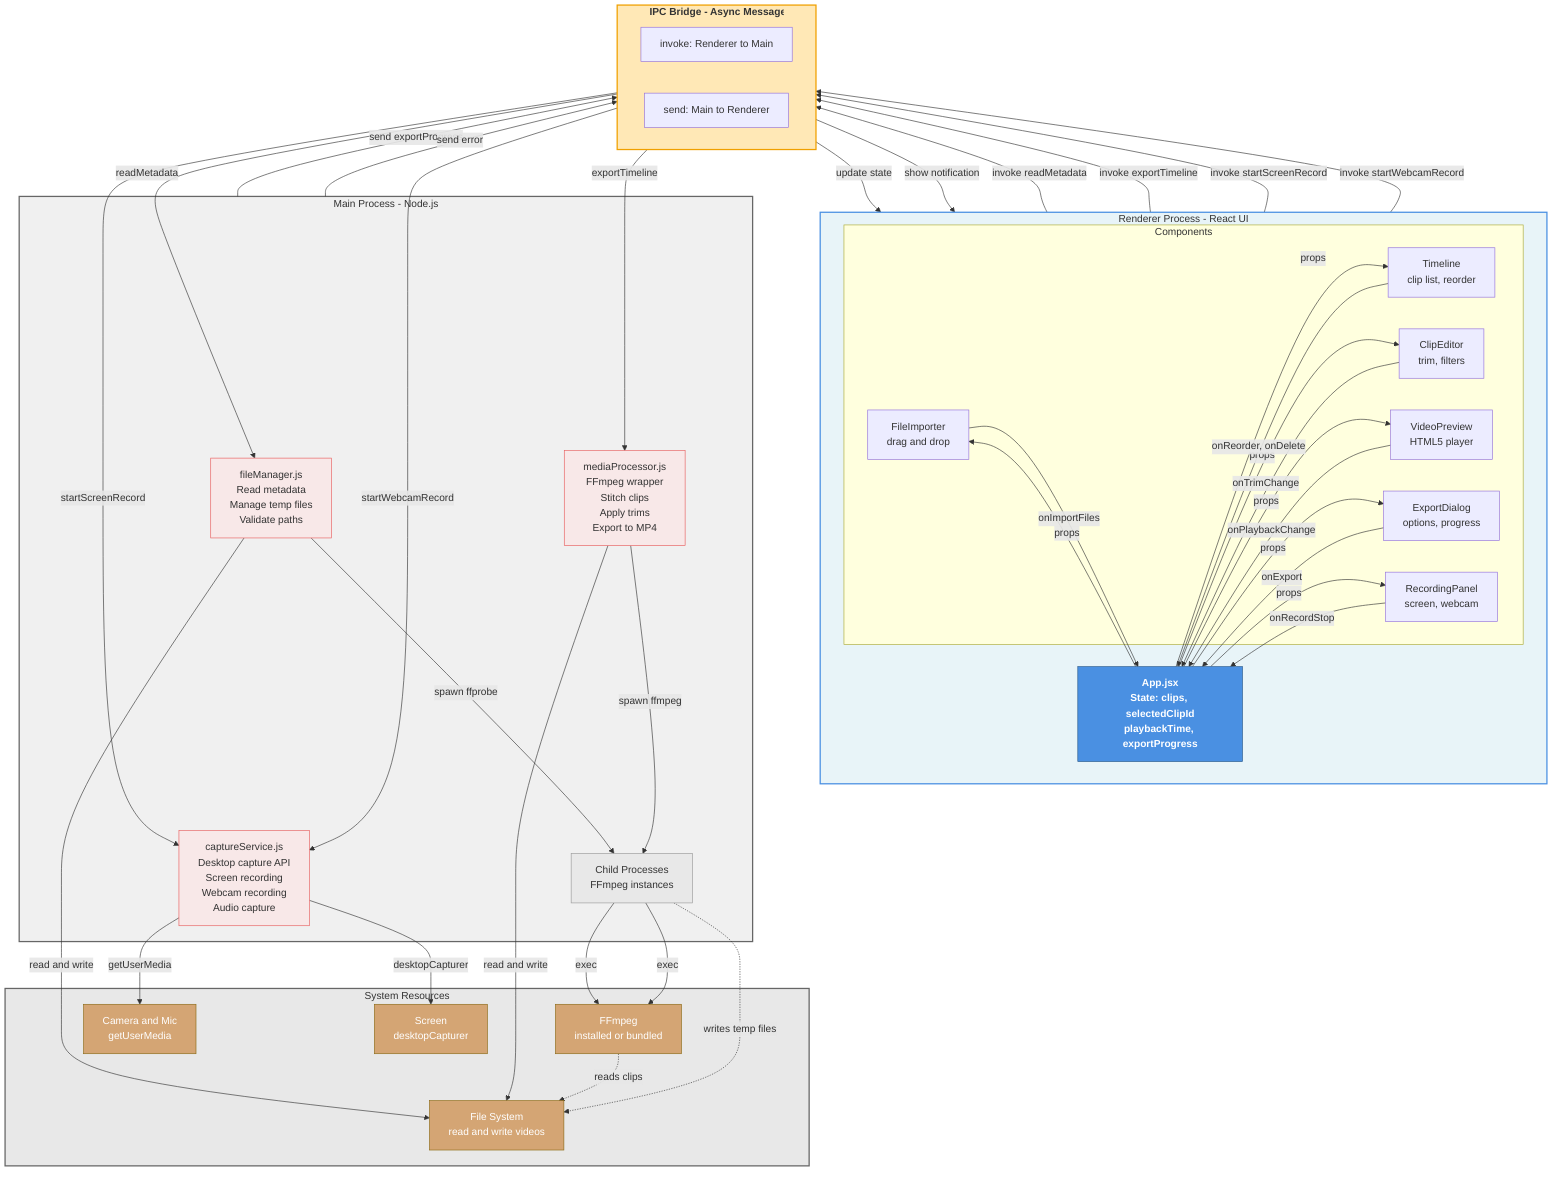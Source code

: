 graph TB
    subgraph Renderer["Renderer Process - React UI"]
        App["App.jsx<br/>State: clips, selectedClipId<br/>playbackTime, exportProgress"]
        
        subgraph Components["Components"]
            FI["FileImporter<br/>drag and drop"]
            TL["Timeline<br/>clip list, reorder"]
            CE["ClipEditor<br/>trim, filters"]
            VP["VideoPreview<br/>HTML5 player"]
            ED["ExportDialog<br/>options, progress"]
            REC["RecordingPanel<br/>screen, webcam"]
        end
        
        App -->|props| FI
        App -->|props| TL
        App -->|props| CE
        App -->|props| VP
        App -->|props| ED
        App -->|props| REC
        
        FI -->|onImportFiles| App
        TL -->|onReorder, onDelete| App
        CE -->|onTrimChange| App
        VP -->|onPlaybackChange| App
        ED -->|onExport| App
        REC -->|onRecordStop| App
    end
    
    subgraph IPCBridge["IPC Bridge - Async Messages"]
        IPCInvoke["invoke: Renderer to Main"]
        IPCSend["send: Main to Renderer"]
    end
    
    subgraph Main["Main Process - Node.js"]
        FileMan["fileManager.js<br/>Read metadata<br/>Manage temp files<br/>Validate paths"]
        
        MediaProc["mediaProcessor.js<br/>FFmpeg wrapper<br/>Stitch clips<br/>Apply trims<br/>Export to MP4"]
        
        CaptureSvc["captureService.js<br/>Desktop capture API<br/>Screen recording<br/>Webcam recording<br/>Audio capture"]
        
        ChildProcs["Child Processes<br/>FFmpeg instances"]
    end
    
    subgraph System["System Resources"]
        FFmpeg["FFmpeg<br/>installed or bundled"]
        FileSystem["File System<br/>read and write videos"]
        Camera["Camera and Mic<br/>getUserMedia"]
        Screen["Screen<br/>desktopCapturer"]
    end
    
    Renderer -->|invoke readMetadata| IPCBridge
    IPCBridge -->|readMetadata| FileMan
    FileMan -->|spawn ffprobe| ChildProcs
    ChildProcs -->|exec| FFmpeg
    
    Renderer -->|invoke exportTimeline| IPCBridge
    IPCBridge -->|exportTimeline| MediaProc
    MediaProc -->|spawn ffmpeg| ChildProcs
    ChildProcs -->|exec| FFmpeg
    
    Renderer -->|invoke startScreenRecord| IPCBridge
    IPCBridge -->|startScreenRecord| CaptureSvc
    CaptureSvc -->|desktopCapturer| Screen
    
    Renderer -->|invoke startWebcamRecord| IPCBridge
    IPCBridge -->|startWebcamRecord| CaptureSvc
    CaptureSvc -->|getUserMedia| Camera
    
    FileMan -->|read and write| FileSystem
    MediaProc -->|read and write| FileSystem
    
    Main -->|send exportProgress| IPCBridge
    IPCBridge -->|update state| Renderer
    
    Main -->|send error| IPCBridge
    IPCBridge -->|show notification| Renderer
    
    FFmpeg -.->|reads clips| FileSystem
    ChildProcs -.->|writes temp files| FileSystem
    
    style App fill:#4A90E2,stroke:#2E5C8A,color:#fff,font-weight:bold
    style Renderer fill:#E8F4F8,stroke:#4A90E2,stroke-width:2px
    style FileMan fill:#F8E8E8,stroke:#E85D5D
    style MediaProc fill:#F8E8E8,stroke:#E85D5D
    style CaptureSvc fill:#F8E8E8,stroke:#E85D5D
    style Main fill:#F0F0F0,stroke:#666,stroke-width:2px
    style IPCBridge fill:#FFE8B6,stroke:#F0A000,stroke-width:2px,font-weight:bold
    style System fill:#E8E8E8,stroke:#666,stroke-width:2px
    style FFmpeg fill:#D4A574,stroke:#8B6914,color:#fff
    style FileSystem fill:#D4A574,stroke:#8B6914,color:#fff
    style Camera fill:#D4A574,stroke:#8B6914,color:#fff
    style Screen fill:#D4A574,stroke:#8B6914,color:#fff
    style ChildProcs fill:#E8E8E8,stroke:#999